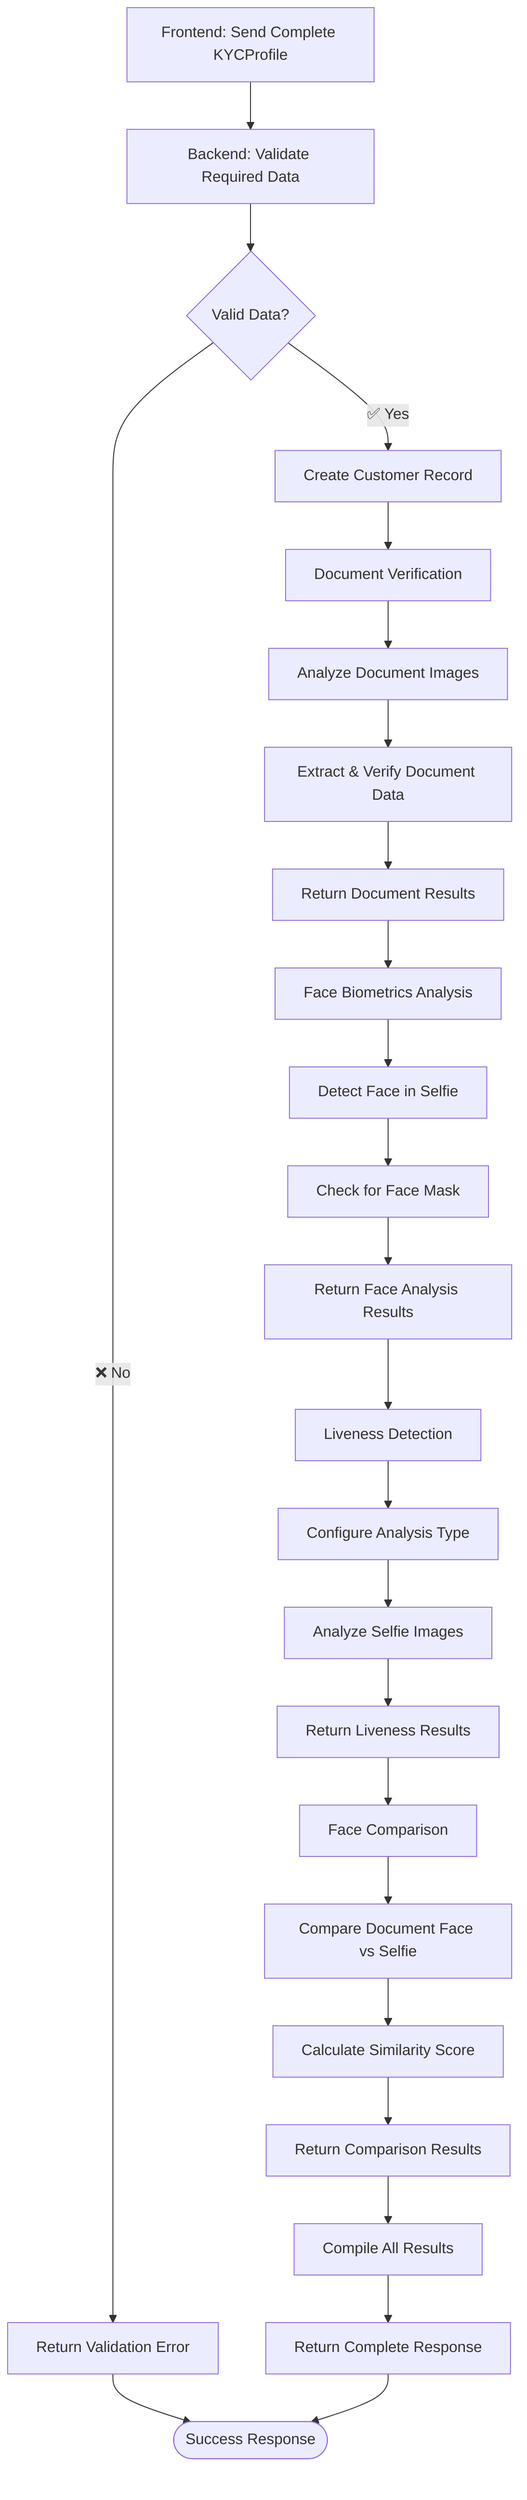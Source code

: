 graph TD
    A[Frontend: Send Complete KYCProfile] --> B[Backend: Validate Required Data]
    B --> C{Valid Data?}
    C -->|❌ No| D[Return Validation Error]
    C -->|✅ Yes| E[Create Customer Record]
    
    E --> F[Document Verification]
    F --> F1[Analyze Document Images]
    F1 --> F2[Extract & Verify Document Data]
    F2 --> F3[Return Document Results]
    
    F3 --> G[Face Biometrics Analysis]
    G --> G1[Detect Face in Selfie]
    G1 --> G2[Check for Face Mask]
    G2 --> G3[Return Face Analysis Results]
    
    G3 --> H[Liveness Detection]
    H --> H1[Configure Analysis Type]
    H1 --> H2[Analyze Selfie Images]
    H2 --> H3[Return Liveness Results]
    
    H3 --> I[Face Comparison]
    I --> I1[Compare Document Face vs Selfie]
    I1 --> I2[Calculate Similarity Score]
    I2 --> I3[Return Comparison Results]
    
    I3 --> J[Compile All Results]
    J --> K[Return Complete Response]
    
    D --> End([Error Response])
    K --> End([Success Response])